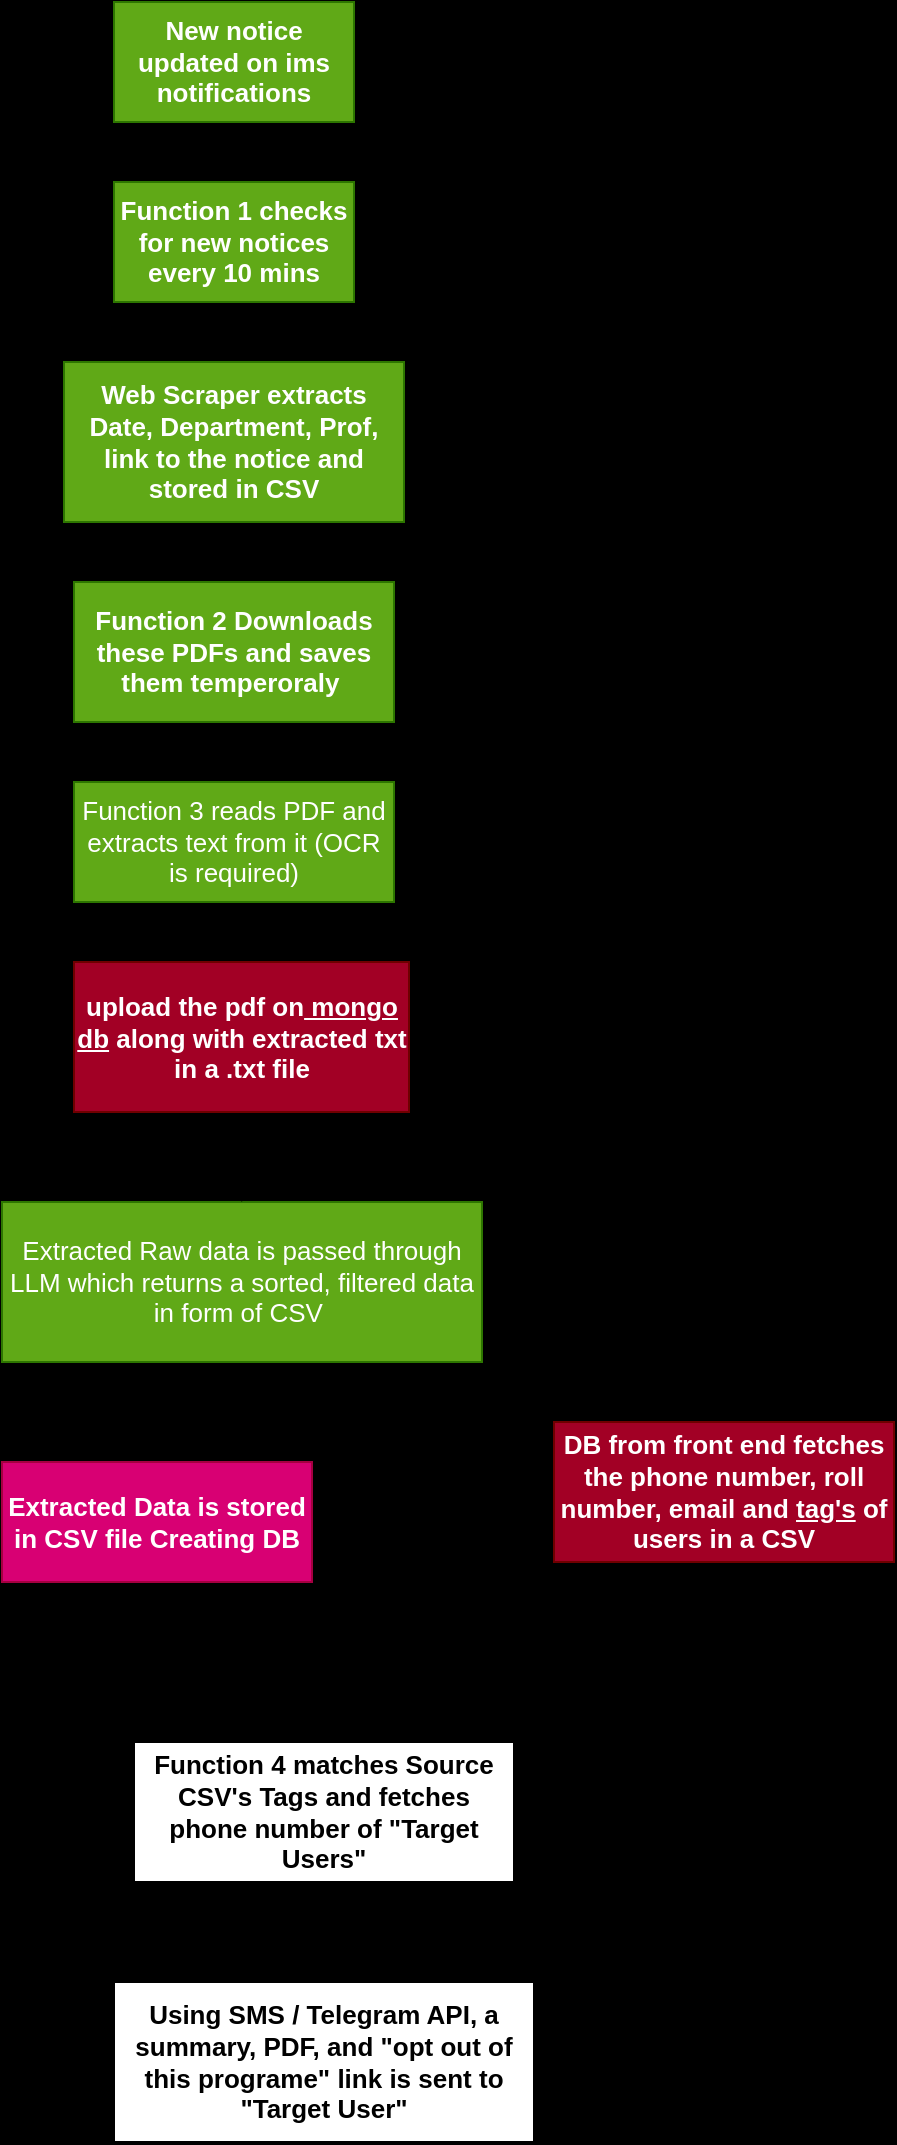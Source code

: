 <mxfile>
    <diagram id="F204PuF6LAlZG96OQvPh" name="Page-1">
        <mxGraphModel dx="832" dy="485" grid="1" gridSize="10" guides="1" tooltips="1" connect="1" arrows="1" fold="1" page="1" pageScale="1" pageWidth="827" pageHeight="1169" background="#000000" math="0" shadow="0">
            <root>
                <mxCell id="0"/>
                <mxCell id="1" parent="0"/>
                <mxCell id="12" value="" style="edgeStyle=none;fontStyle=1;fontSize=13;labelBorderColor=none;labelPosition=center;verticalLabelPosition=middle;align=center;verticalAlign=middle;html=1;" parent="1" source="2" target="3" edge="1">
                    <mxGeometry relative="1" as="geometry"/>
                </mxCell>
                <mxCell id="2" value="New notice updated on ims notifications" style="rounded=0;whiteSpace=wrap;fontStyle=1;fontSize=13;labelBorderColor=none;labelPosition=center;verticalLabelPosition=middle;align=center;verticalAlign=middle;html=1;fillColor=#60a917;fontColor=#ffffff;strokeColor=#2D7600;" parent="1" vertex="1">
                    <mxGeometry x="350" y="30" width="120" height="60" as="geometry"/>
                </mxCell>
                <mxCell id="13" value="" style="edgeStyle=none;fontStyle=1;fontSize=13;labelBorderColor=none;labelPosition=center;verticalLabelPosition=middle;align=center;verticalAlign=middle;html=1;" parent="1" source="3" target="4" edge="1">
                    <mxGeometry relative="1" as="geometry"/>
                </mxCell>
                <mxCell id="3" value="Function 1 checks for new notices every 10 mins" style="rounded=0;whiteSpace=wrap;fontStyle=1;fontSize=13;labelBorderColor=none;labelPosition=center;verticalLabelPosition=middle;align=center;verticalAlign=middle;html=1;fillColor=#60a917;fontColor=#ffffff;strokeColor=#2D7600;" parent="1" vertex="1">
                    <mxGeometry x="350" y="120" width="120" height="60" as="geometry"/>
                </mxCell>
                <mxCell id="14" value="" style="edgeStyle=none;fontStyle=1;fontSize=13;labelBorderColor=none;labelPosition=center;verticalLabelPosition=middle;align=center;verticalAlign=middle;html=1;" parent="1" source="4" target="5" edge="1">
                    <mxGeometry relative="1" as="geometry"/>
                </mxCell>
                <mxCell id="4" value="Web Scraper extracts Date, Department, Prof, link to the notice and stored in CSV&lt;br&gt;" style="rounded=0;whiteSpace=wrap;fontStyle=1;fontSize=13;labelBorderColor=none;labelPosition=center;verticalLabelPosition=middle;align=center;verticalAlign=middle;html=1;fillColor=#60a917;fontColor=#ffffff;strokeColor=#2D7600;" parent="1" vertex="1">
                    <mxGeometry x="325" y="210" width="170" height="80" as="geometry"/>
                </mxCell>
                <mxCell id="15" value="" style="edgeStyle=none;fontStyle=1;fontSize=13;labelBorderColor=none;labelPosition=center;verticalLabelPosition=middle;align=center;verticalAlign=middle;html=1;" parent="1" source="5" target="6" edge="1">
                    <mxGeometry relative="1" as="geometry"/>
                </mxCell>
                <mxCell id="5" value="Function 2 Downloads these PDFs and saves them temperoraly&amp;nbsp;&lt;br&gt;" style="rounded=0;whiteSpace=wrap;fontStyle=1;fontSize=13;labelBorderColor=none;labelPosition=center;verticalLabelPosition=middle;align=center;verticalAlign=middle;html=1;fillColor=#60a917;fontColor=#ffffff;strokeColor=#2D7600;" parent="1" vertex="1">
                    <mxGeometry x="330" y="320" width="160" height="70" as="geometry"/>
                </mxCell>
                <mxCell id="26" value="" style="edgeStyle=none;sketch=0;hachureGap=4;jiggle=2;curveFitting=1;fontFamily=Helvetica;fontSize=13;fontStyle=1;labelBorderColor=none;labelPosition=center;verticalLabelPosition=middle;align=center;verticalAlign=middle;html=1;" parent="1" source="6" target="23" edge="1">
                    <mxGeometry relative="1" as="geometry"/>
                </mxCell>
                <mxCell id="6" value="Function 3 reads PDF and extracts text from it (OCR is required)&lt;br&gt;" style="rounded=0;whiteSpace=wrap;fontStyle=0;fontSize=13;labelBorderColor=none;labelPosition=center;verticalLabelPosition=middle;align=center;verticalAlign=middle;html=1;fillColor=#60a917;fontColor=#ffffff;strokeColor=#2D7600;" parent="1" vertex="1">
                    <mxGeometry x="330" y="420" width="160" height="60" as="geometry"/>
                </mxCell>
                <mxCell id="27" value="" style="edgeStyle=none;sketch=0;hachureGap=4;jiggle=2;curveFitting=1;html=1;entryX=0.75;entryY=0;entryDx=0;entryDy=0;labelBorderColor=none;fontFamily=Helvetica;fontSize=13;labelPosition=center;verticalLabelPosition=middle;align=center;verticalAlign=middle;" parent="1" source="7" target="8" edge="1">
                    <mxGeometry relative="1" as="geometry"/>
                </mxCell>
                <mxCell id="7" value="Extracted Raw data is passed through LLM which returns a sorted, filtered data in form of CSV&amp;nbsp;&lt;br&gt;" style="rounded=0;whiteSpace=wrap;fontStyle=0;fontSize=13;labelBorderColor=none;labelPosition=center;verticalLabelPosition=middle;align=center;verticalAlign=middle;html=1;fillColor=#60a917;fontColor=#ffffff;strokeColor=#2D7600;" parent="1" vertex="1">
                    <mxGeometry x="294" y="630" width="240" height="80" as="geometry"/>
                </mxCell>
                <mxCell id="20" value="" style="edgeStyle=none;entryX=0.5;entryY=0;entryDx=0;entryDy=0;fontStyle=1;fontSize=13;labelBorderColor=none;labelPosition=center;verticalLabelPosition=middle;align=center;verticalAlign=middle;html=1;" parent="1" source="8" target="10" edge="1">
                    <mxGeometry relative="1" as="geometry"/>
                </mxCell>
                <mxCell id="8" value="Extracted Data is stored in CSV file Creating DB&lt;br&gt;" style="rounded=0;whiteSpace=wrap;fontStyle=1;fontSize=13;labelBorderColor=none;labelPosition=center;verticalLabelPosition=middle;align=center;verticalAlign=middle;html=1;fillColor=#d80073;fontColor=#ffffff;strokeColor=#A50040;" parent="1" vertex="1">
                    <mxGeometry x="294" y="760" width="155" height="60" as="geometry"/>
                </mxCell>
                <mxCell id="19" value="" style="edgeStyle=none;entryX=0.5;entryY=0;entryDx=0;entryDy=0;fontStyle=1;fontSize=13;labelBorderColor=none;labelPosition=center;verticalLabelPosition=middle;align=center;verticalAlign=middle;html=1;" parent="1" source="9" target="10" edge="1">
                    <mxGeometry relative="1" as="geometry"/>
                </mxCell>
                <mxCell id="9" value="DB from front end fetches the phone number, roll number, email and &lt;u&gt;tag's&lt;/u&gt; of users in a CSV" style="rounded=0;whiteSpace=wrap;fontStyle=1;fontSize=13;labelBorderColor=none;labelPosition=center;verticalLabelPosition=middle;align=center;verticalAlign=middle;html=1;fillColor=#a20025;fontColor=#ffffff;strokeColor=#6F0000;" parent="1" vertex="1">
                    <mxGeometry x="570" y="740" width="170" height="70" as="geometry"/>
                </mxCell>
                <mxCell id="21" value="" style="edgeStyle=none;fontStyle=1;fontSize=13;labelBorderColor=none;labelPosition=center;verticalLabelPosition=middle;align=center;verticalAlign=middle;html=1;" parent="1" source="10" target="11" edge="1">
                    <mxGeometry relative="1" as="geometry"/>
                </mxCell>
                <mxCell id="10" value="Function 4 matches Source CSV&amp;#39;s Tags and fetches phone number of &amp;quot;Target Users&amp;quot;" style="rounded=0;whiteSpace=wrap;fontStyle=1;fontSize=13;labelBorderColor=none;labelPosition=center;verticalLabelPosition=middle;align=center;verticalAlign=middle;html=1;" parent="1" vertex="1">
                    <mxGeometry x="360" y="900" width="190" height="70" as="geometry"/>
                </mxCell>
                <mxCell id="11" value="Using SMS / Telegram API, a summary, PDF, and &quot;opt out of this programe&quot; link is sent to &quot;Target User&quot;" style="rounded=0;whiteSpace=wrap;fontStyle=1;fontSize=13;labelBorderColor=none;labelPosition=center;verticalLabelPosition=middle;align=center;verticalAlign=middle;html=1;" parent="1" vertex="1">
                    <mxGeometry x="350" y="1020" width="210" height="80" as="geometry"/>
                </mxCell>
                <mxCell id="25" value="" style="edgeStyle=none;hachureGap=4;fontFamily=Helvetica;fontSize=13;fontStyle=1;labelBorderColor=none;labelPosition=center;verticalLabelPosition=middle;align=center;verticalAlign=middle;html=1;" parent="1" source="23" target="7" edge="1">
                    <mxGeometry relative="1" as="geometry"/>
                </mxCell>
                <mxCell id="23" value="upload the pdf on&lt;u&gt; mongo db&lt;/u&gt; along with extracted txt in a .txt file" style="rounded=0;whiteSpace=wrap;hachureGap=4;fontFamily=Helvetica;fontSize=13;fontStyle=1;labelBorderColor=none;labelPosition=center;verticalLabelPosition=middle;align=center;verticalAlign=middle;html=1;fillColor=#a20025;fontColor=#ffffff;strokeColor=#6F0000;" parent="1" vertex="1">
                    <mxGeometry x="330" y="510" width="167.5" height="75" as="geometry"/>
                </mxCell>
                <mxCell id="28" value="Web Scraper extracts Date, Department, Prof, link to the notice and stored in CSV&lt;br&gt;" style="rounded=0;whiteSpace=wrap;fontStyle=1;fontSize=13;labelBorderColor=none;labelPosition=center;verticalLabelPosition=middle;align=center;verticalAlign=middle;html=1;fillColor=#60a917;fontColor=#ffffff;strokeColor=#2D7600;" vertex="1" parent="1">
                    <mxGeometry x="325" y="210" width="170" height="80" as="geometry"/>
                </mxCell>
                <mxCell id="29" value="New notice updated on ims notifications" style="rounded=0;whiteSpace=wrap;fontStyle=1;fontSize=13;labelBorderColor=none;labelPosition=center;verticalLabelPosition=middle;align=center;verticalAlign=middle;html=1;fillColor=#60a917;fontColor=#ffffff;strokeColor=#2D7600;" vertex="1" parent="1">
                    <mxGeometry x="350" y="30" width="120" height="60" as="geometry"/>
                </mxCell>
            </root>
        </mxGraphModel>
    </diagram>
</mxfile>